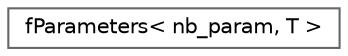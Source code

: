 digraph "Graphical Class Hierarchy"
{
 // LATEX_PDF_SIZE
  bgcolor="transparent";
  edge [fontname=Helvetica,fontsize=10,labelfontname=Helvetica,labelfontsize=10];
  node [fontname=Helvetica,fontsize=10,shape=box,height=0.2,width=0.4];
  rankdir="LR";
  Node0 [id="Node000000",label="fParameters\< nb_param, T \>",height=0.2,width=0.4,color="grey40", fillcolor="white", style="filled",URL="$classf_parameters.html",tooltip="Functions parameter."];
}
